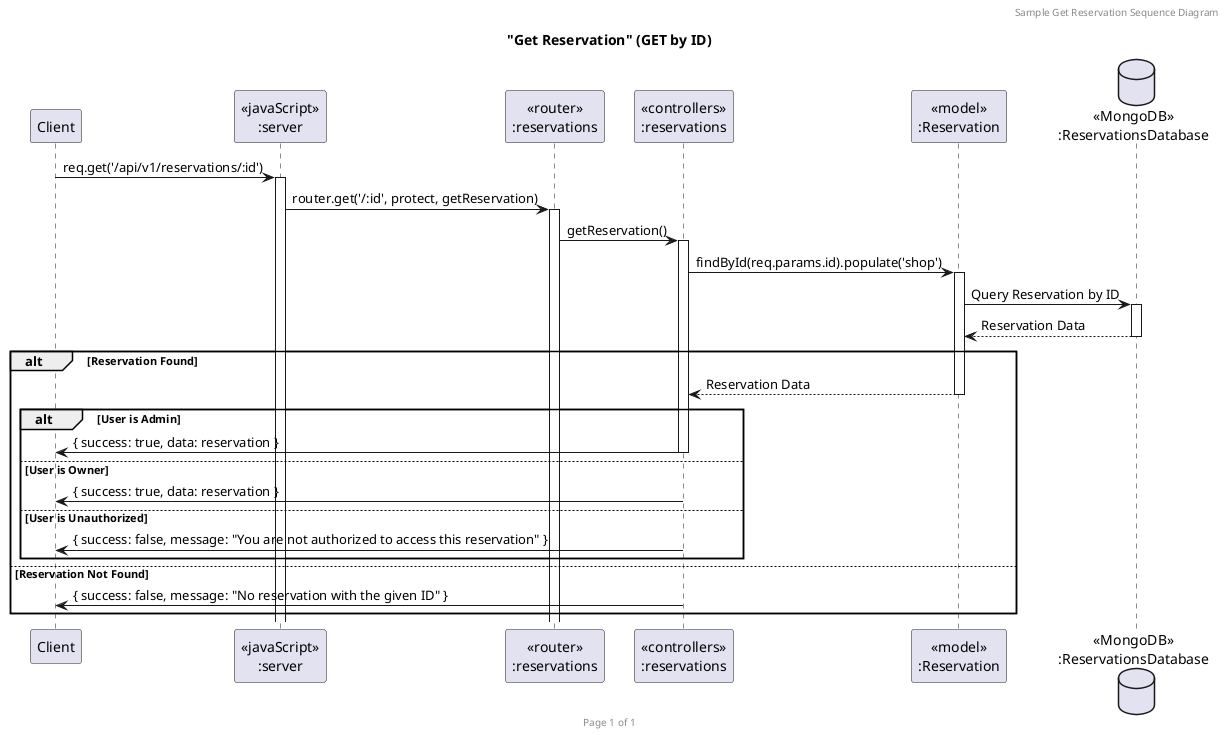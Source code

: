 @startuml Manage Reservations (GET)

header Sample Get Reservation Sequence Diagram
footer Page %page% of %lastpage%
title "Get Reservation" (GET by ID)

participant "Client" as client
participant "<<javaScript>>\n:server" as server
participant "<<router>>\n:reservations" as routerReservations
participant "<<controllers>>\n:reservations" as controllersReservations
participant "<<model>>\n:Reservation" as modelReservation
database "<<MongoDB>>\n:ReservationsDatabase" as ReservationsDatabase

client->server ++:req.get('/api/v1/reservations/:id')
server->routerReservations ++:router.get('/:id', protect, getReservation)
routerReservations -> controllersReservations ++:getReservation()
controllersReservations->modelReservation ++:findById(req.params.id).populate('shop')
modelReservation -> ReservationsDatabase ++: Query Reservation by ID
ReservationsDatabase --> modelReservation --: Reservation Data

alt Reservation Found
  modelReservation --> controllersReservations --: Reservation Data
  
  alt User is Admin
    controllersReservations->client --: { success: true, data: reservation }
  else User is Owner
    controllersReservations->client --: { success: true, data: reservation }
  else User is Unauthorized
    controllersReservations->client --: { success: false, message: "You are not authorized to access this reservation" }
  end alt

else Reservation Not Found
  controllersReservations->client --: { success: false, message: "No reservation with the given ID" }
end alt

@enduml
